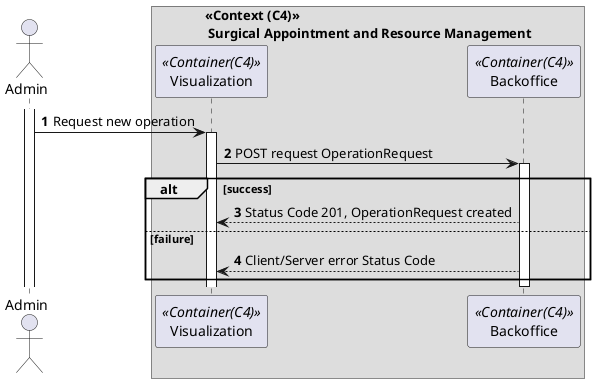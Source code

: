 @startuml


autonumber

actor "Admin" as adm


box "<<Context (C4)>>\n Surgical Appointment and Resource Management"
participant Visualization as ui <<Container(C4)>>
participant Backoffice as bo <<Container(C4)>>


activate adm

adm -> ui : Request new operation

activate ui

ui -> bo : POST request OperationRequest

activate bo


alt success

bo --> ui : Status Code 201, OperationRequest created

else failure

bo --> ui:  Client/Server error Status Code

end

deactivate bo







@enduml